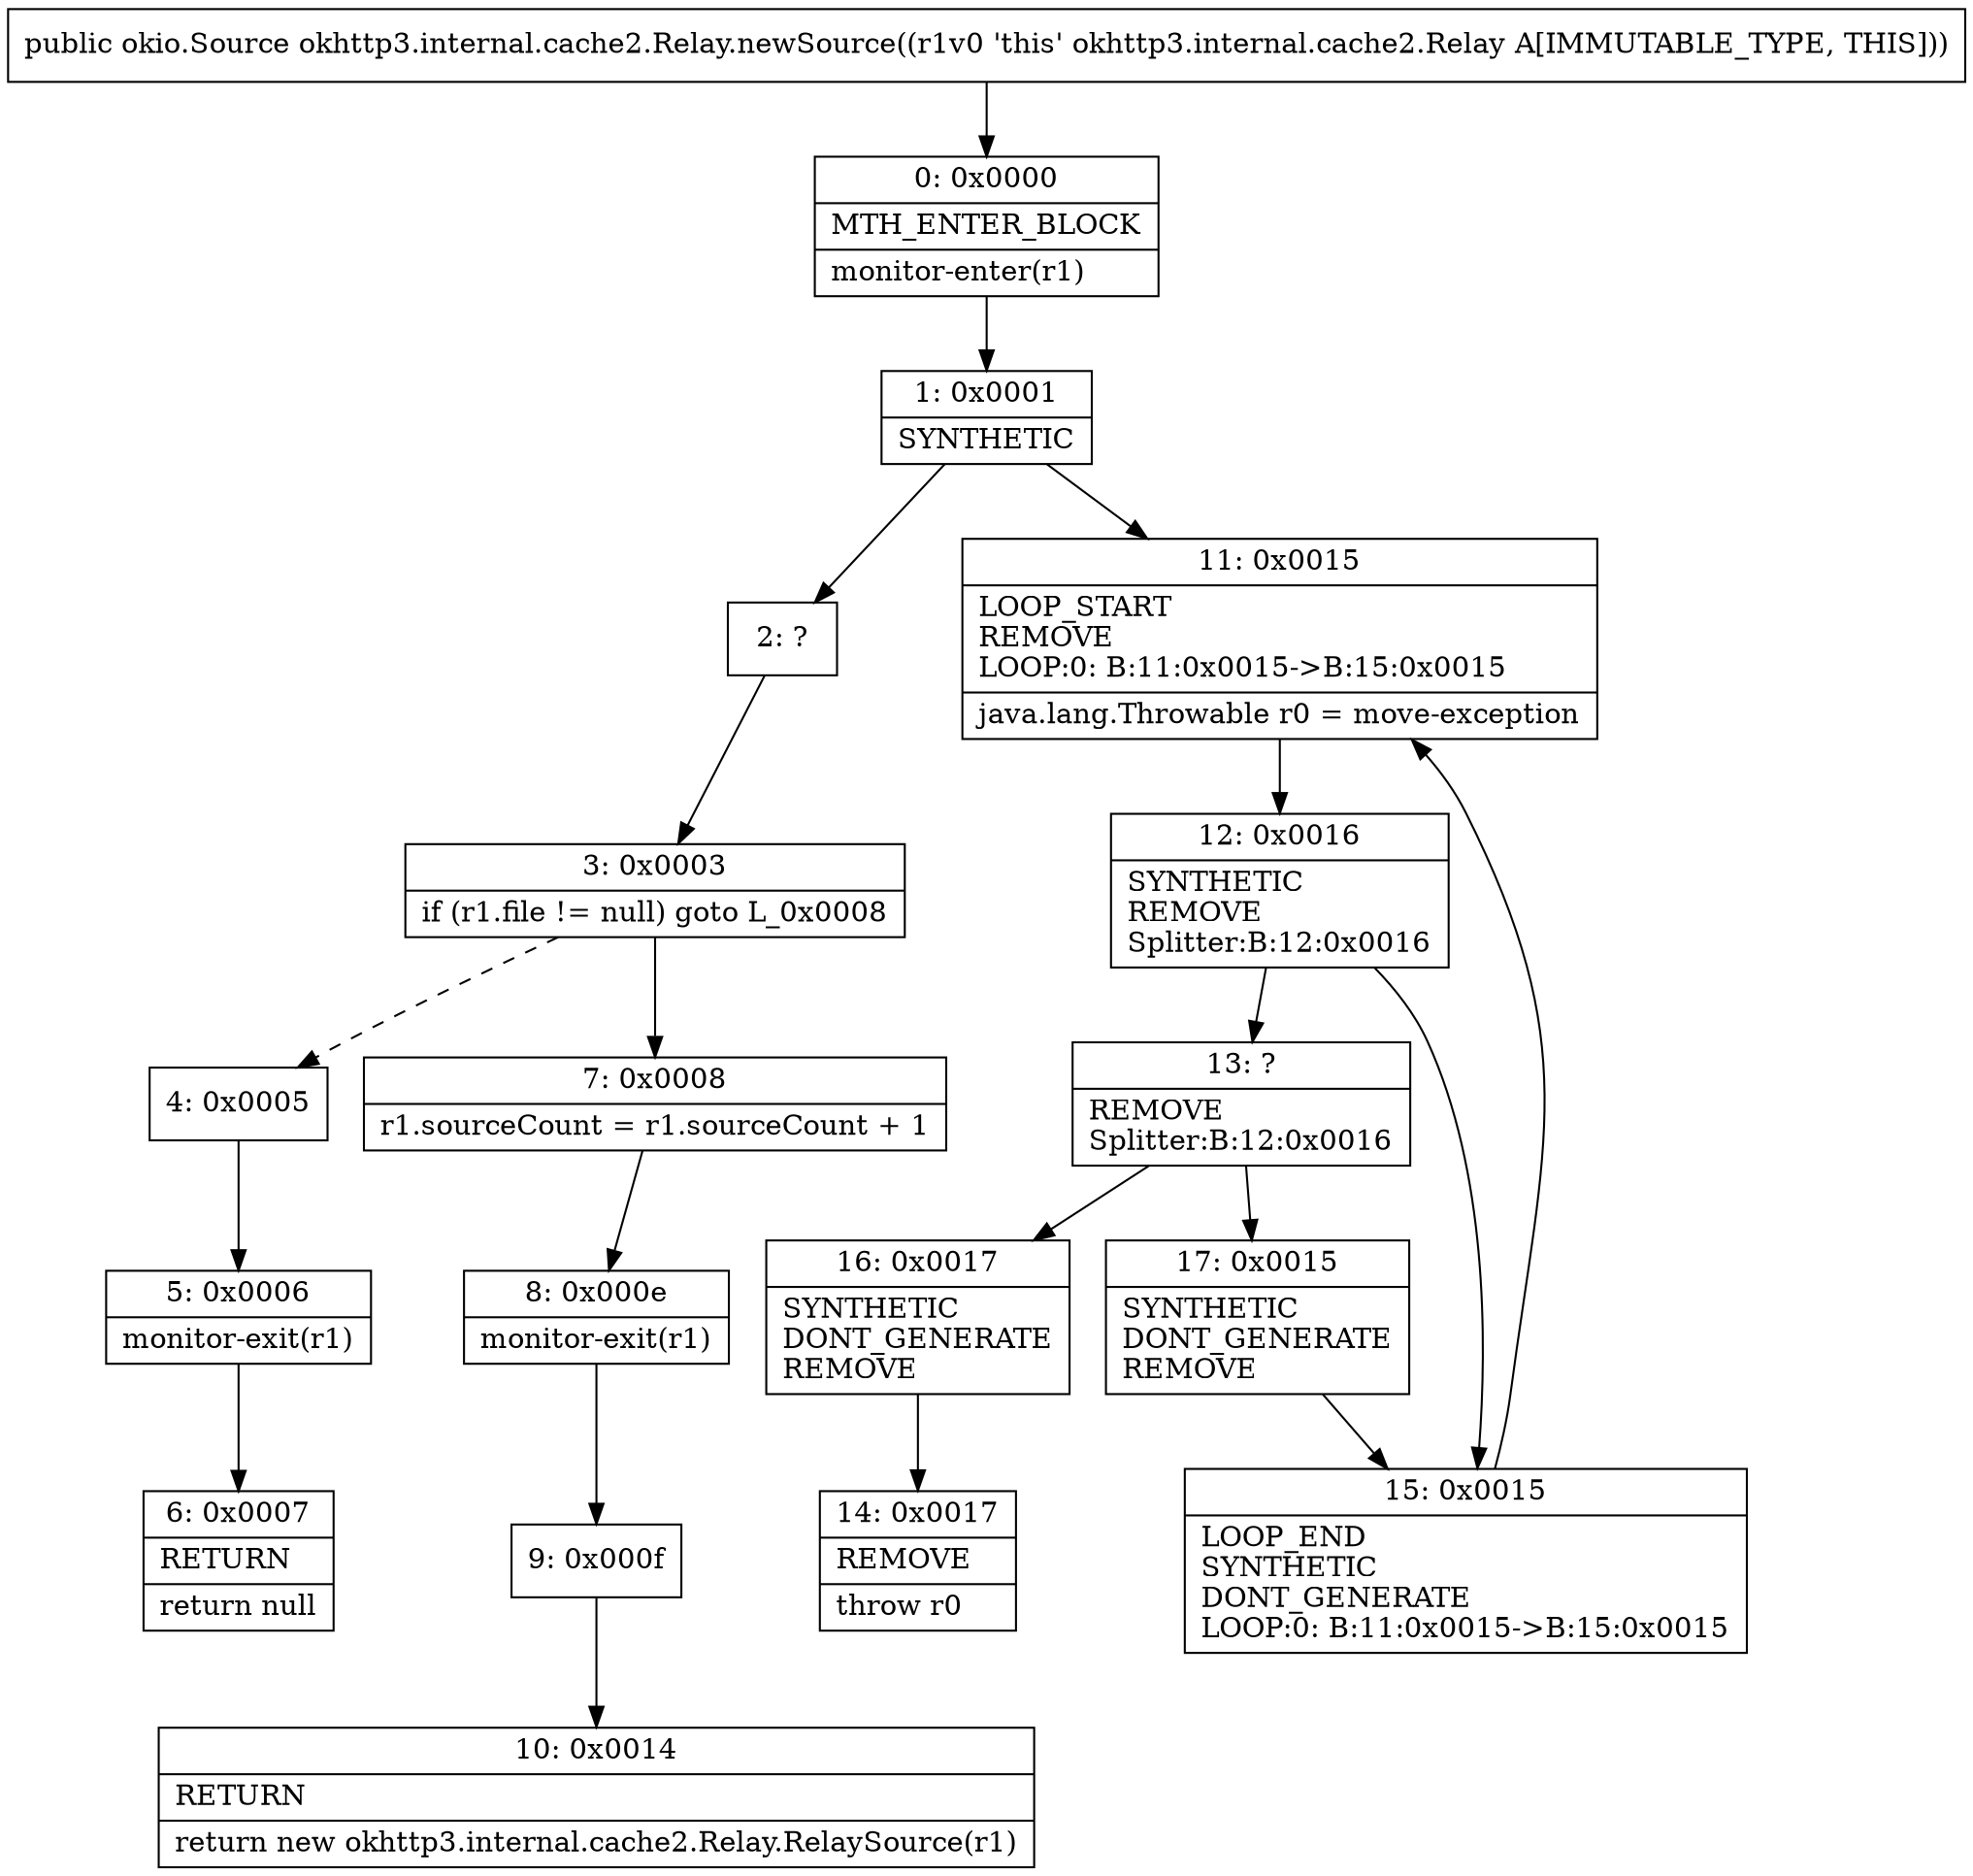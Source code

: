 digraph "CFG forokhttp3.internal.cache2.Relay.newSource()Lokio\/Source;" {
Node_0 [shape=record,label="{0\:\ 0x0000|MTH_ENTER_BLOCK\l|monitor\-enter(r1)\l}"];
Node_1 [shape=record,label="{1\:\ 0x0001|SYNTHETIC\l}"];
Node_2 [shape=record,label="{2\:\ ?}"];
Node_3 [shape=record,label="{3\:\ 0x0003|if (r1.file != null) goto L_0x0008\l}"];
Node_4 [shape=record,label="{4\:\ 0x0005}"];
Node_5 [shape=record,label="{5\:\ 0x0006|monitor\-exit(r1)\l}"];
Node_6 [shape=record,label="{6\:\ 0x0007|RETURN\l|return null\l}"];
Node_7 [shape=record,label="{7\:\ 0x0008|r1.sourceCount = r1.sourceCount + 1\l}"];
Node_8 [shape=record,label="{8\:\ 0x000e|monitor\-exit(r1)\l}"];
Node_9 [shape=record,label="{9\:\ 0x000f}"];
Node_10 [shape=record,label="{10\:\ 0x0014|RETURN\l|return new okhttp3.internal.cache2.Relay.RelaySource(r1)\l}"];
Node_11 [shape=record,label="{11\:\ 0x0015|LOOP_START\lREMOVE\lLOOP:0: B:11:0x0015\-\>B:15:0x0015\l|java.lang.Throwable r0 = move\-exception\l}"];
Node_12 [shape=record,label="{12\:\ 0x0016|SYNTHETIC\lREMOVE\lSplitter:B:12:0x0016\l}"];
Node_13 [shape=record,label="{13\:\ ?|REMOVE\lSplitter:B:12:0x0016\l}"];
Node_14 [shape=record,label="{14\:\ 0x0017|REMOVE\l|throw r0\l}"];
Node_15 [shape=record,label="{15\:\ 0x0015|LOOP_END\lSYNTHETIC\lDONT_GENERATE\lLOOP:0: B:11:0x0015\-\>B:15:0x0015\l}"];
Node_16 [shape=record,label="{16\:\ 0x0017|SYNTHETIC\lDONT_GENERATE\lREMOVE\l}"];
Node_17 [shape=record,label="{17\:\ 0x0015|SYNTHETIC\lDONT_GENERATE\lREMOVE\l}"];
MethodNode[shape=record,label="{public okio.Source okhttp3.internal.cache2.Relay.newSource((r1v0 'this' okhttp3.internal.cache2.Relay A[IMMUTABLE_TYPE, THIS])) }"];
MethodNode -> Node_0;
Node_0 -> Node_1;
Node_1 -> Node_2;
Node_1 -> Node_11;
Node_2 -> Node_3;
Node_3 -> Node_4[style=dashed];
Node_3 -> Node_7;
Node_4 -> Node_5;
Node_5 -> Node_6;
Node_7 -> Node_8;
Node_8 -> Node_9;
Node_9 -> Node_10;
Node_11 -> Node_12;
Node_12 -> Node_13;
Node_12 -> Node_15;
Node_13 -> Node_16;
Node_13 -> Node_17;
Node_15 -> Node_11;
Node_16 -> Node_14;
Node_17 -> Node_15;
}

